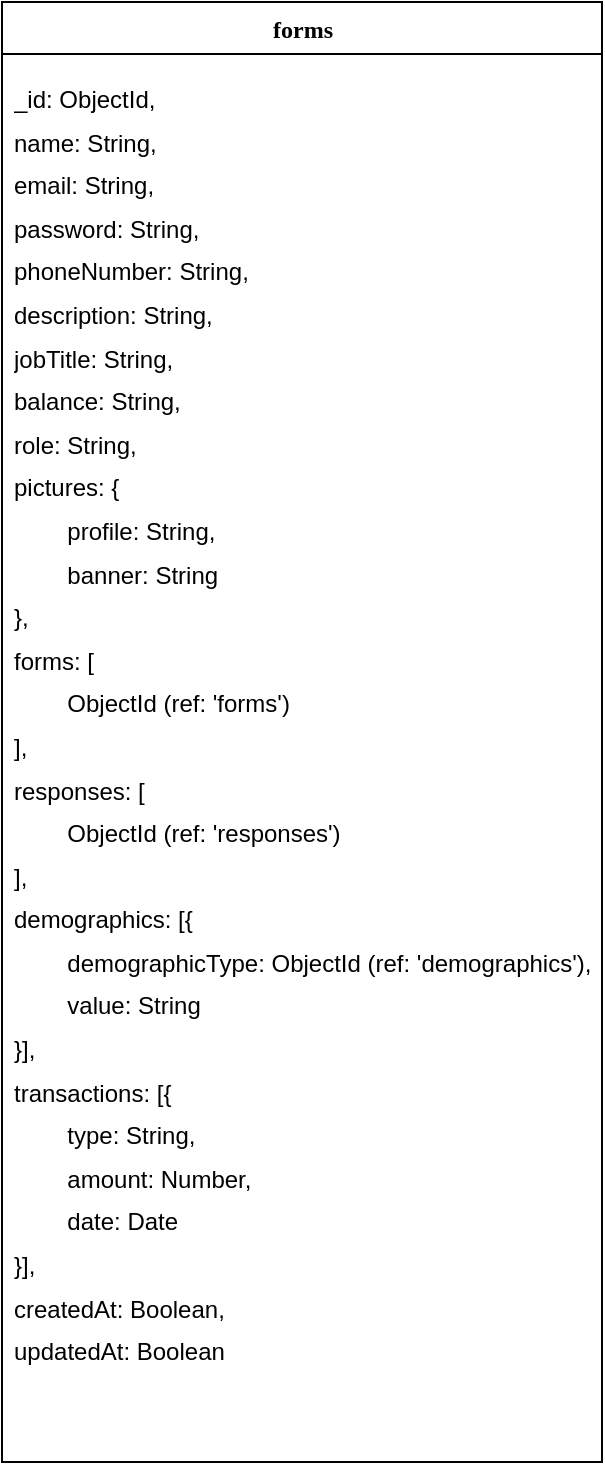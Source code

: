 <mxfile version="18.0.6" type="device"><diagram id="eoaCvppvvit7alb5Mez8" name="Page-1"><mxGraphModel dx="834" dy="418" grid="1" gridSize="10" guides="1" tooltips="1" connect="1" arrows="1" fold="1" page="1" pageScale="1" pageWidth="850" pageHeight="1100" math="0" shadow="0"><root><mxCell id="0"/><mxCell id="1" parent="0"/><mxCell id="cNqKXNno-iUOt3f81liQ-1" value="forms" style="swimlane;html=1;fontStyle=1;align=center;verticalAlign=top;childLayout=stackLayout;horizontal=1;startSize=26;horizontalStack=0;resizeParent=1;resizeLast=0;collapsible=1;marginBottom=0;swimlaneFillColor=#ffffff;rounded=0;shadow=0;comic=0;labelBackgroundColor=none;strokeWidth=1;fillColor=none;fontFamily=Verdana;fontSize=12" parent="1" vertex="1"><mxGeometry x="150" y="210" width="300" height="730" as="geometry"/></mxCell><mxCell id="cNqKXNno-iUOt3f81liQ-2" value="&lt;p style=&quot;line-height: 0.8&quot;&gt;_id: ObjectId,&lt;/p&gt;&lt;p style=&quot;line-height: 0.8&quot;&gt;&lt;span style=&quot;background-color: initial;&quot;&gt;name: String,&lt;/span&gt;&lt;/p&gt;&lt;p style=&quot;line-height: 0.8&quot;&gt;&lt;span style=&quot;background-color: initial;&quot;&gt;email: String,&lt;/span&gt;&lt;/p&gt;&lt;p style=&quot;line-height: 0.8&quot;&gt;&lt;span style=&quot;background-color: initial;&quot;&gt;password: String,&lt;/span&gt;&lt;/p&gt;&lt;p style=&quot;line-height: 0.8&quot;&gt;&lt;span style=&quot;background-color: initial;&quot;&gt;phoneNumber: String,&lt;/span&gt;&lt;/p&gt;&lt;p style=&quot;line-height: 0.8&quot;&gt;&lt;span style=&quot;background-color: initial;&quot;&gt;description: String,&lt;/span&gt;&lt;/p&gt;&lt;p style=&quot;line-height: 0.8&quot;&gt;&lt;span style=&quot;background-color: initial;&quot;&gt;jobTitle: String,&lt;/span&gt;&lt;/p&gt;&lt;p style=&quot;line-height: 0.8&quot;&gt;&lt;span style=&quot;background-color: initial;&quot;&gt;balance: String,&lt;/span&gt;&lt;/p&gt;&lt;p style=&quot;line-height: 0.8&quot;&gt;&lt;span style=&quot;background-color: initial;&quot;&gt;role: String,&lt;/span&gt;&lt;/p&gt;&lt;p style=&quot;line-height: 0.8&quot;&gt;pictures: {&lt;/p&gt;&lt;p style=&quot;line-height: 0.8&quot;&gt;&lt;span style=&quot;white-space: pre;&quot;&gt;&#9;&lt;/span&gt;profile: String,&lt;br&gt;&lt;/p&gt;&lt;p style=&quot;line-height: 0.8&quot;&gt;&lt;span style=&quot;white-space: pre;&quot;&gt;&#9;&lt;/span&gt;banner: String&lt;br&gt;&lt;/p&gt;&lt;p style=&quot;line-height: 0.8&quot;&gt;},&lt;/p&gt;&lt;p style=&quot;line-height: 0.8&quot;&gt;forms: [&lt;/p&gt;&lt;p style=&quot;line-height: 0.8&quot;&gt;&lt;span style=&quot;white-space: pre;&quot;&gt;&#9;&lt;/span&gt;ObjectId (ref: 'forms')&lt;/p&gt;&lt;p style=&quot;line-height: 0.8&quot;&gt;],&lt;/p&gt;&lt;p style=&quot;line-height: 0.8&quot;&gt;responses: [&lt;/p&gt;&lt;p style=&quot;line-height: 0.8&quot;&gt;&lt;span style=&quot;white-space: pre;&quot;&gt;&#9;&lt;/span&gt;ObjectId (ref: 'responses')&lt;/p&gt;&lt;p style=&quot;line-height: 0.8&quot;&gt;],&lt;/p&gt;&lt;p style=&quot;line-height: 0.8&quot;&gt;&lt;span style=&quot;background-color: initial;&quot;&gt;demographics: [{&lt;/span&gt;&lt;/p&gt;&lt;p style=&quot;line-height: 0.8&quot;&gt;&lt;span style=&quot;white-space: pre;&quot;&gt;&#9;&lt;/span&gt;demographicType: ObjectId (ref: 'demographics'),&lt;br&gt;&lt;/p&gt;&lt;p style=&quot;line-height: 0.8&quot;&gt;&lt;span style=&quot;white-space: pre;&quot;&gt;&#9;&lt;/span&gt;value: String&lt;br&gt;&lt;/p&gt;&lt;p style=&quot;line-height: 0.8&quot;&gt;}],&lt;/p&gt;&lt;p style=&quot;line-height: 0.8&quot;&gt;transactions: [{&lt;/p&gt;&lt;p style=&quot;line-height: 0.8&quot;&gt;&lt;span style=&quot;white-space: pre;&quot;&gt;&#9;&lt;/span&gt;type: String,&lt;br&gt;&lt;/p&gt;&lt;p style=&quot;line-height: 0.8&quot;&gt;&lt;span style=&quot;white-space: pre;&quot;&gt;&#9;&lt;/span&gt;amount: Number,&lt;br&gt;&lt;/p&gt;&lt;p style=&quot;line-height: 0.8&quot;&gt;&lt;span style=&quot;white-space: pre;&quot;&gt;&#9;&lt;/span&gt;date: Date&lt;br&gt;&lt;/p&gt;&lt;p style=&quot;line-height: 0.8&quot;&gt;}],&lt;/p&gt;&lt;p style=&quot;line-height: 0.8&quot;&gt;&lt;span style=&quot;background-color: initial;&quot;&gt;createdAt: Boolean,&lt;/span&gt;&lt;/p&gt;&lt;p style=&quot;line-height: 0.8&quot;&gt;updatedAt: Boolean&lt;/p&gt;" style="text;html=1;strokeColor=none;fillColor=none;align=left;verticalAlign=top;spacingLeft=4;spacingRight=4;whiteSpace=wrap;overflow=hidden;rotatable=0;points=[[0,0.5],[1,0.5]];portConstraint=eastwest;" parent="cNqKXNno-iUOt3f81liQ-1" vertex="1"><mxGeometry y="26" width="300" height="704" as="geometry"/></mxCell></root></mxGraphModel></diagram></mxfile>